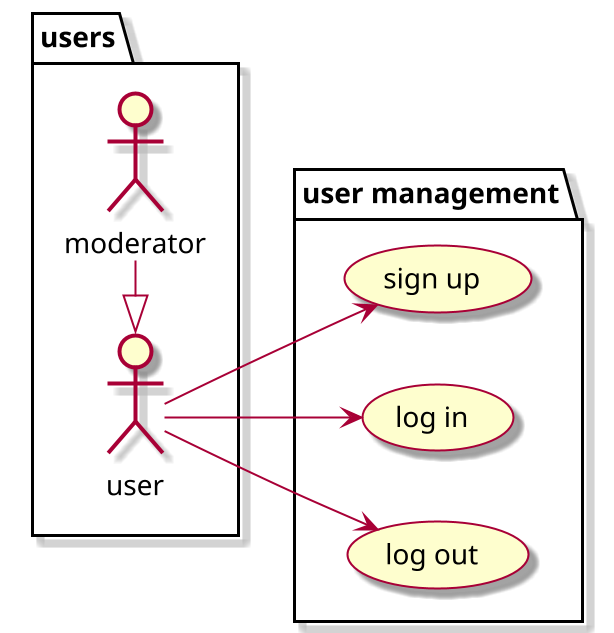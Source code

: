 @startuml
scale 2
skin rose
left to right direction

package users {
actor moderator
actor user
}

package "user management" {
usecase "sign up" as su
usecase "log in" as li
usecase "log out" as lo
}

user --> su
user --> li
user --> lo


user <|- moderator


@enduml
